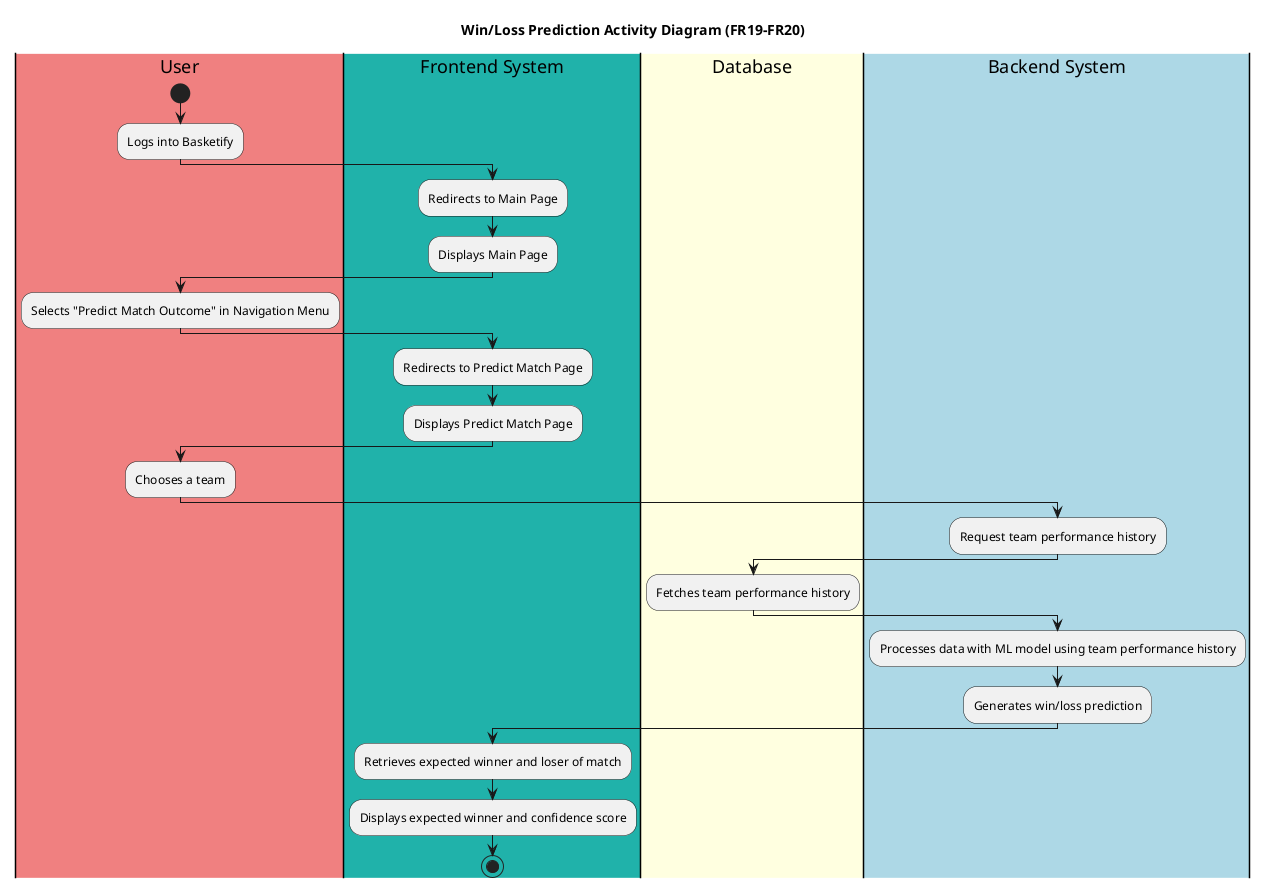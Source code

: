 @startuml WinLossPrediction
title Win/Loss Prediction Activity Diagram (FR19-FR20)
|#LightCoral|User|
|#LightSeaGreen|Frontend System|
|#LightYellow|Database|
|#LightBlue|Backend System|

|User|
start
:Logs into Basketify;
|Frontend System|
:Redirects to Main Page;
:Displays Main Page;
|User|
:Selects "Predict Match Outcome" in Navigation Menu;
|Frontend System|
:Redirects to Predict Match Page;
:Displays Predict Match Page;
|User|
:Chooses a team;
|Backend System|
:Request team performance history;
|Database|
:Fetches team performance history;
|Backend System|
:Processes data with ML model using team performance history;

|Backend System|
:Generates win/loss prediction;
|Frontend System|
:Retrieves expected winner and loser of match;
:Displays expected winner and confidence score;
stop
@enduml